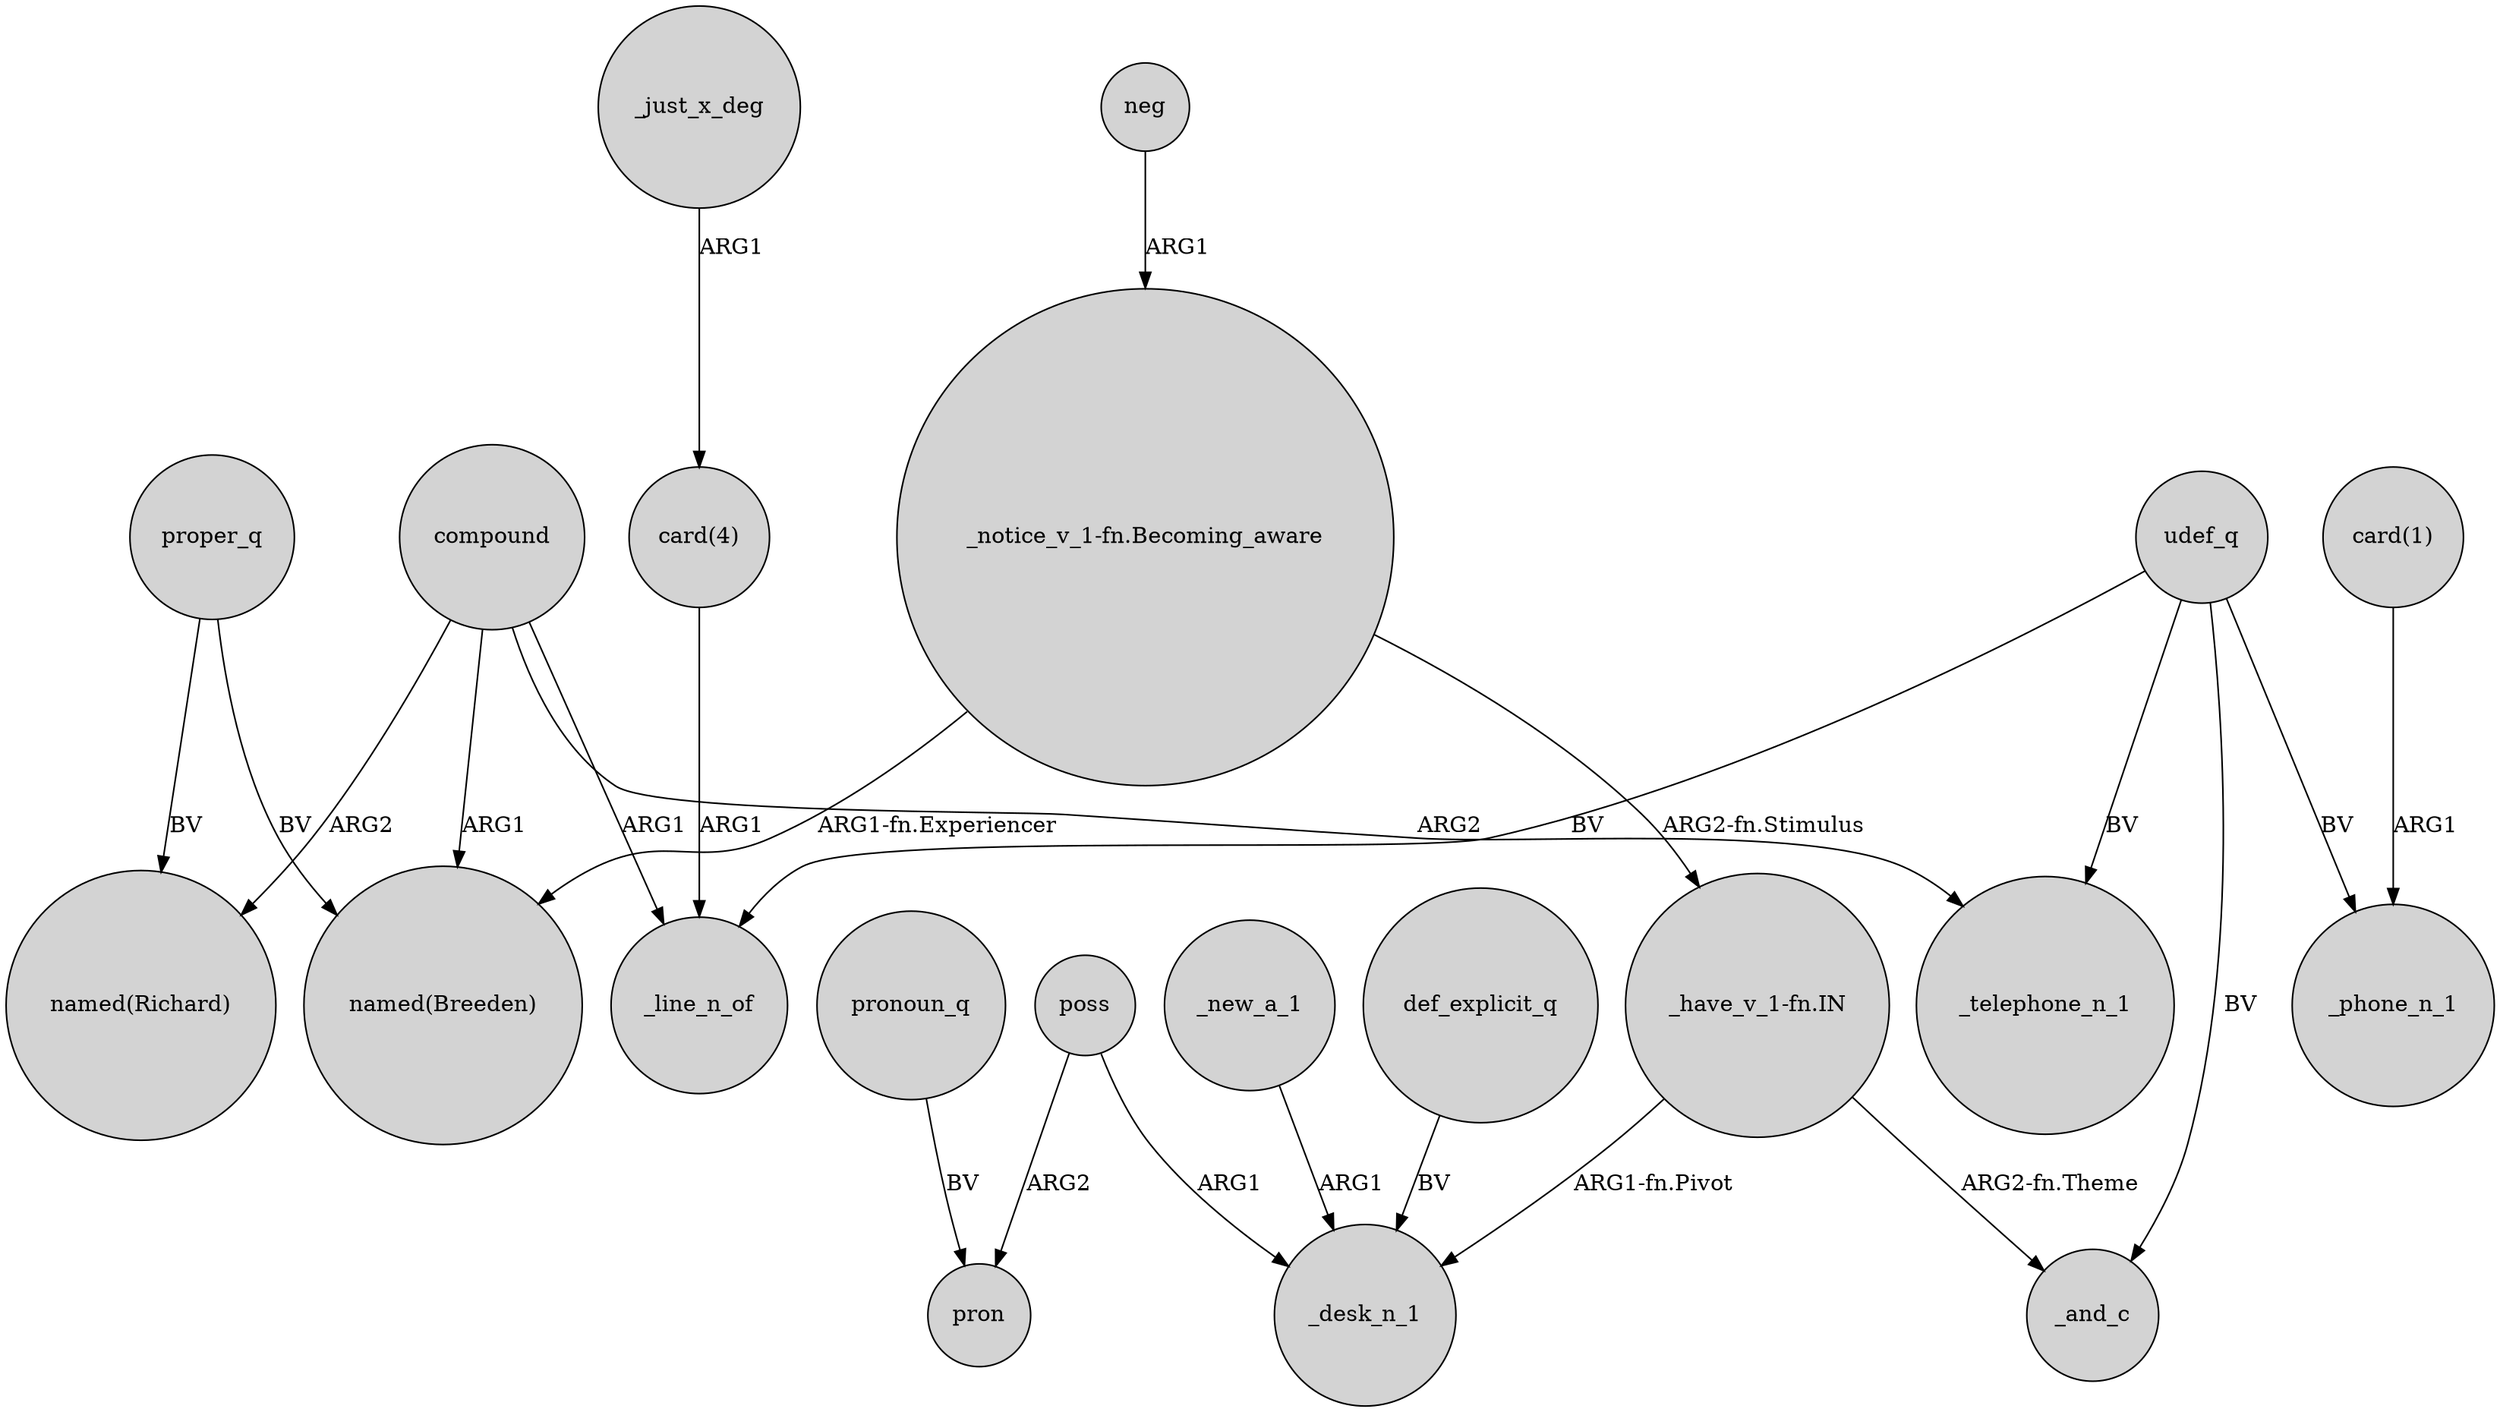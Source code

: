 digraph {
	node [shape=circle style=filled]
	compound -> _telephone_n_1 [label=ARG2]
	poss -> pron [label=ARG2]
	udef_q -> _telephone_n_1 [label=BV]
	compound -> "named(Richard)" [label=ARG2]
	_just_x_deg -> "card(4)" [label=ARG1]
	"_notice_v_1-fn.Becoming_aware" -> "_have_v_1-fn.IN" [label="ARG2-fn.Stimulus"]
	"_have_v_1-fn.IN" -> _and_c [label="ARG2-fn.Theme"]
	_new_a_1 -> _desk_n_1 [label=ARG1]
	pronoun_q -> pron [label=BV]
	"_have_v_1-fn.IN" -> _desk_n_1 [label="ARG1-fn.Pivot"]
	compound -> _line_n_of [label=ARG1]
	proper_q -> "named(Richard)" [label=BV]
	"card(4)" -> _line_n_of [label=ARG1]
	poss -> _desk_n_1 [label=ARG1]
	udef_q -> _line_n_of [label=BV]
	def_explicit_q -> _desk_n_1 [label=BV]
	"card(1)" -> _phone_n_1 [label=ARG1]
	"_notice_v_1-fn.Becoming_aware" -> "named(Breeden)" [label="ARG1-fn.Experiencer"]
	proper_q -> "named(Breeden)" [label=BV]
	neg -> "_notice_v_1-fn.Becoming_aware" [label=ARG1]
	udef_q -> _phone_n_1 [label=BV]
	udef_q -> _and_c [label=BV]
	compound -> "named(Breeden)" [label=ARG1]
}
